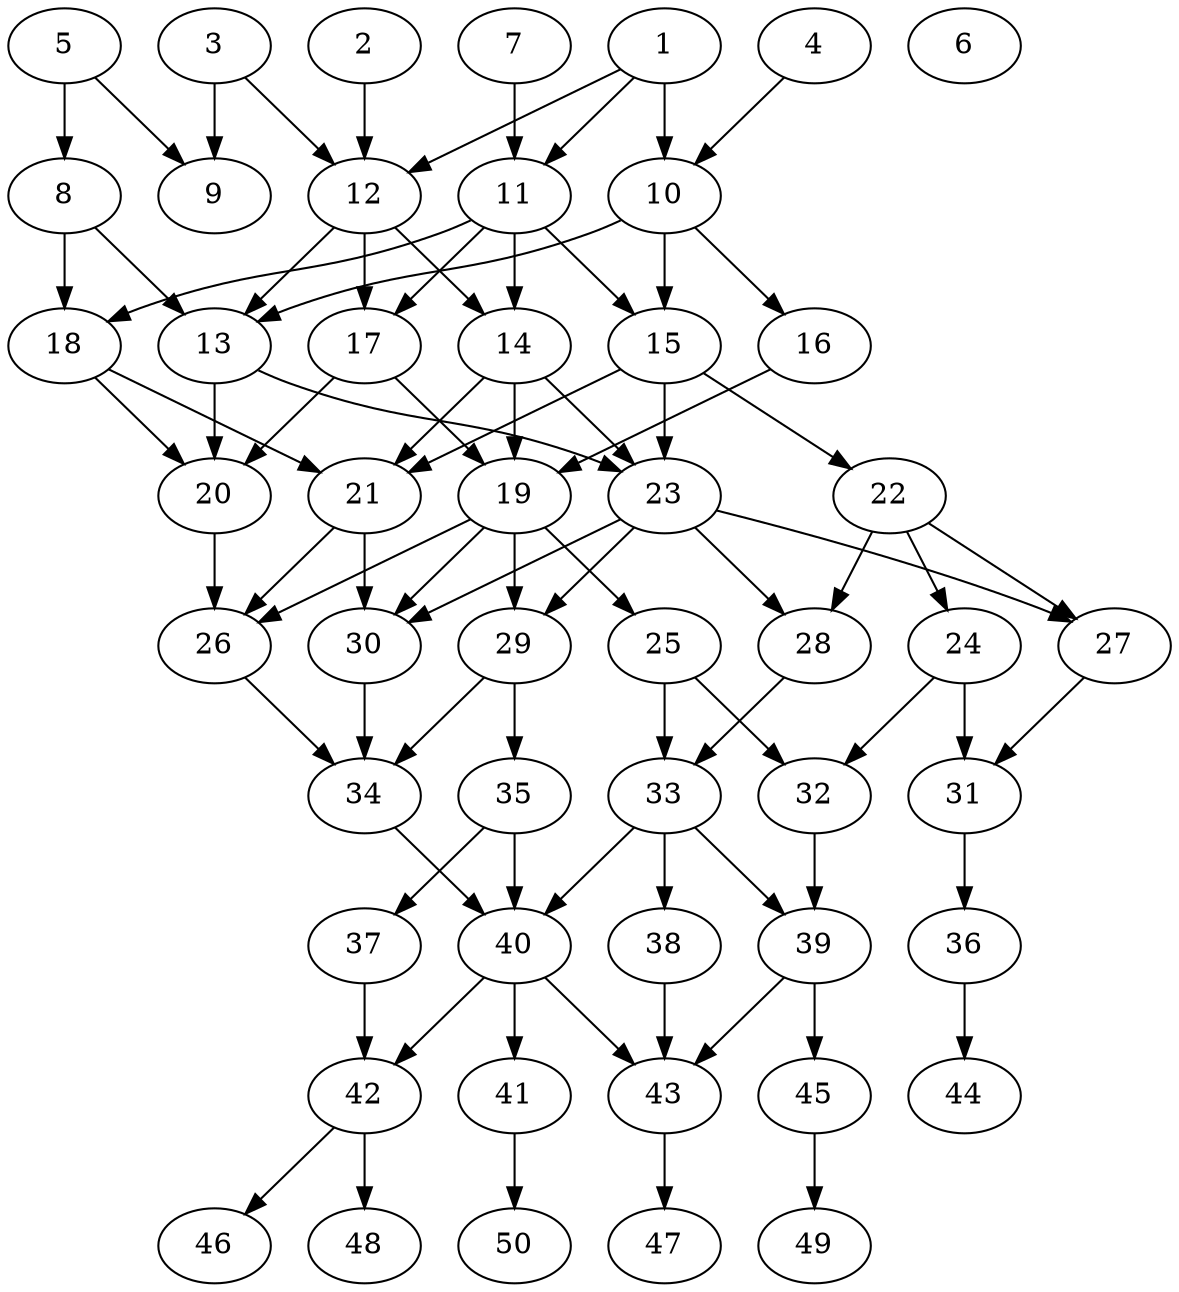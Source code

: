 // DAG automatically generated by daggen at Thu Oct  3 14:07:58 2019
// ./daggen --dot -n 50 --ccr 0.5 --fat 0.5 --regular 0.7 --density 0.5 --mindata 5242880 --maxdata 52428800 
digraph G {
  1 [size="84187136", alpha="0.12", expect_size="42093568"] 
  1 -> 10 [size ="42093568"]
  1 -> 11 [size ="42093568"]
  1 -> 12 [size ="42093568"]
  2 [size="95758336", alpha="0.01", expect_size="47879168"] 
  2 -> 12 [size ="47879168"]
  3 [size="79273984", alpha="0.01", expect_size="39636992"] 
  3 -> 9 [size ="39636992"]
  3 -> 12 [size ="39636992"]
  4 [size="71442432", alpha="0.13", expect_size="35721216"] 
  4 -> 10 [size ="35721216"]
  5 [size="66959360", alpha="0.00", expect_size="33479680"] 
  5 -> 8 [size ="33479680"]
  5 -> 9 [size ="33479680"]
  6 [size="26982400", alpha="0.05", expect_size="13491200"] 
  7 [size="91013120", alpha="0.11", expect_size="45506560"] 
  7 -> 11 [size ="45506560"]
  8 [size="52580352", alpha="0.13", expect_size="26290176"] 
  8 -> 13 [size ="26290176"]
  8 -> 18 [size ="26290176"]
  9 [size="80128000", alpha="0.05", expect_size="40064000"] 
  10 [size="102807552", alpha="0.07", expect_size="51403776"] 
  10 -> 13 [size ="51403776"]
  10 -> 15 [size ="51403776"]
  10 -> 16 [size ="51403776"]
  11 [size="51785728", alpha="0.06", expect_size="25892864"] 
  11 -> 14 [size ="25892864"]
  11 -> 15 [size ="25892864"]
  11 -> 17 [size ="25892864"]
  11 -> 18 [size ="25892864"]
  12 [size="16152576", alpha="0.09", expect_size="8076288"] 
  12 -> 13 [size ="8076288"]
  12 -> 14 [size ="8076288"]
  12 -> 17 [size ="8076288"]
  13 [size="23220224", alpha="0.03", expect_size="11610112"] 
  13 -> 20 [size ="11610112"]
  13 -> 23 [size ="11610112"]
  14 [size="27074560", alpha="0.12", expect_size="13537280"] 
  14 -> 19 [size ="13537280"]
  14 -> 21 [size ="13537280"]
  14 -> 23 [size ="13537280"]
  15 [size="89300992", alpha="0.03", expect_size="44650496"] 
  15 -> 21 [size ="44650496"]
  15 -> 22 [size ="44650496"]
  15 -> 23 [size ="44650496"]
  16 [size="90388480", alpha="0.15", expect_size="45194240"] 
  16 -> 19 [size ="45194240"]
  17 [size="17272832", alpha="0.12", expect_size="8636416"] 
  17 -> 19 [size ="8636416"]
  17 -> 20 [size ="8636416"]
  18 [size="67854336", alpha="0.02", expect_size="33927168"] 
  18 -> 20 [size ="33927168"]
  18 -> 21 [size ="33927168"]
  19 [size="34959360", alpha="0.14", expect_size="17479680"] 
  19 -> 25 [size ="17479680"]
  19 -> 26 [size ="17479680"]
  19 -> 29 [size ="17479680"]
  19 -> 30 [size ="17479680"]
  20 [size="60200960", alpha="0.09", expect_size="30100480"] 
  20 -> 26 [size ="30100480"]
  21 [size="94732288", alpha="0.20", expect_size="47366144"] 
  21 -> 26 [size ="47366144"]
  21 -> 30 [size ="47366144"]
  22 [size="28874752", alpha="0.09", expect_size="14437376"] 
  22 -> 24 [size ="14437376"]
  22 -> 27 [size ="14437376"]
  22 -> 28 [size ="14437376"]
  23 [size="73086976", alpha="0.12", expect_size="36543488"] 
  23 -> 27 [size ="36543488"]
  23 -> 28 [size ="36543488"]
  23 -> 29 [size ="36543488"]
  23 -> 30 [size ="36543488"]
  24 [size="85819392", alpha="0.08", expect_size="42909696"] 
  24 -> 31 [size ="42909696"]
  24 -> 32 [size ="42909696"]
  25 [size="49080320", alpha="0.16", expect_size="24540160"] 
  25 -> 32 [size ="24540160"]
  25 -> 33 [size ="24540160"]
  26 [size="64825344", alpha="0.08", expect_size="32412672"] 
  26 -> 34 [size ="32412672"]
  27 [size="39647232", alpha="0.17", expect_size="19823616"] 
  27 -> 31 [size ="19823616"]
  28 [size="96714752", alpha="0.14", expect_size="48357376"] 
  28 -> 33 [size ="48357376"]
  29 [size="12191744", alpha="0.07", expect_size="6095872"] 
  29 -> 34 [size ="6095872"]
  29 -> 35 [size ="6095872"]
  30 [size="78340096", alpha="0.19", expect_size="39170048"] 
  30 -> 34 [size ="39170048"]
  31 [size="26793984", alpha="0.20", expect_size="13396992"] 
  31 -> 36 [size ="13396992"]
  32 [size="25630720", alpha="0.02", expect_size="12815360"] 
  32 -> 39 [size ="12815360"]
  33 [size="65748992", alpha="0.06", expect_size="32874496"] 
  33 -> 38 [size ="32874496"]
  33 -> 39 [size ="32874496"]
  33 -> 40 [size ="32874496"]
  34 [size="27195392", alpha="0.15", expect_size="13597696"] 
  34 -> 40 [size ="13597696"]
  35 [size="65302528", alpha="0.19", expect_size="32651264"] 
  35 -> 37 [size ="32651264"]
  35 -> 40 [size ="32651264"]
  36 [size="47796224", alpha="0.01", expect_size="23898112"] 
  36 -> 44 [size ="23898112"]
  37 [size="85551104", alpha="0.05", expect_size="42775552"] 
  37 -> 42 [size ="42775552"]
  38 [size="70346752", alpha="0.20", expect_size="35173376"] 
  38 -> 43 [size ="35173376"]
  39 [size="44281856", alpha="0.01", expect_size="22140928"] 
  39 -> 43 [size ="22140928"]
  39 -> 45 [size ="22140928"]
  40 [size="76996608", alpha="0.12", expect_size="38498304"] 
  40 -> 41 [size ="38498304"]
  40 -> 42 [size ="38498304"]
  40 -> 43 [size ="38498304"]
  41 [size="72073216", alpha="0.01", expect_size="36036608"] 
  41 -> 50 [size ="36036608"]
  42 [size="70807552", alpha="0.14", expect_size="35403776"] 
  42 -> 46 [size ="35403776"]
  42 -> 48 [size ="35403776"]
  43 [size="78872576", alpha="0.20", expect_size="39436288"] 
  43 -> 47 [size ="39436288"]
  44 [size="14626816", alpha="0.02", expect_size="7313408"] 
  45 [size="83404800", alpha="0.12", expect_size="41702400"] 
  45 -> 49 [size ="41702400"]
  46 [size="80906240", alpha="0.14", expect_size="40453120"] 
  47 [size="87035904", alpha="0.02", expect_size="43517952"] 
  48 [size="14211072", alpha="0.08", expect_size="7105536"] 
  49 [size="14168064", alpha="0.15", expect_size="7084032"] 
  50 [size="17014784", alpha="0.16", expect_size="8507392"] 
}
